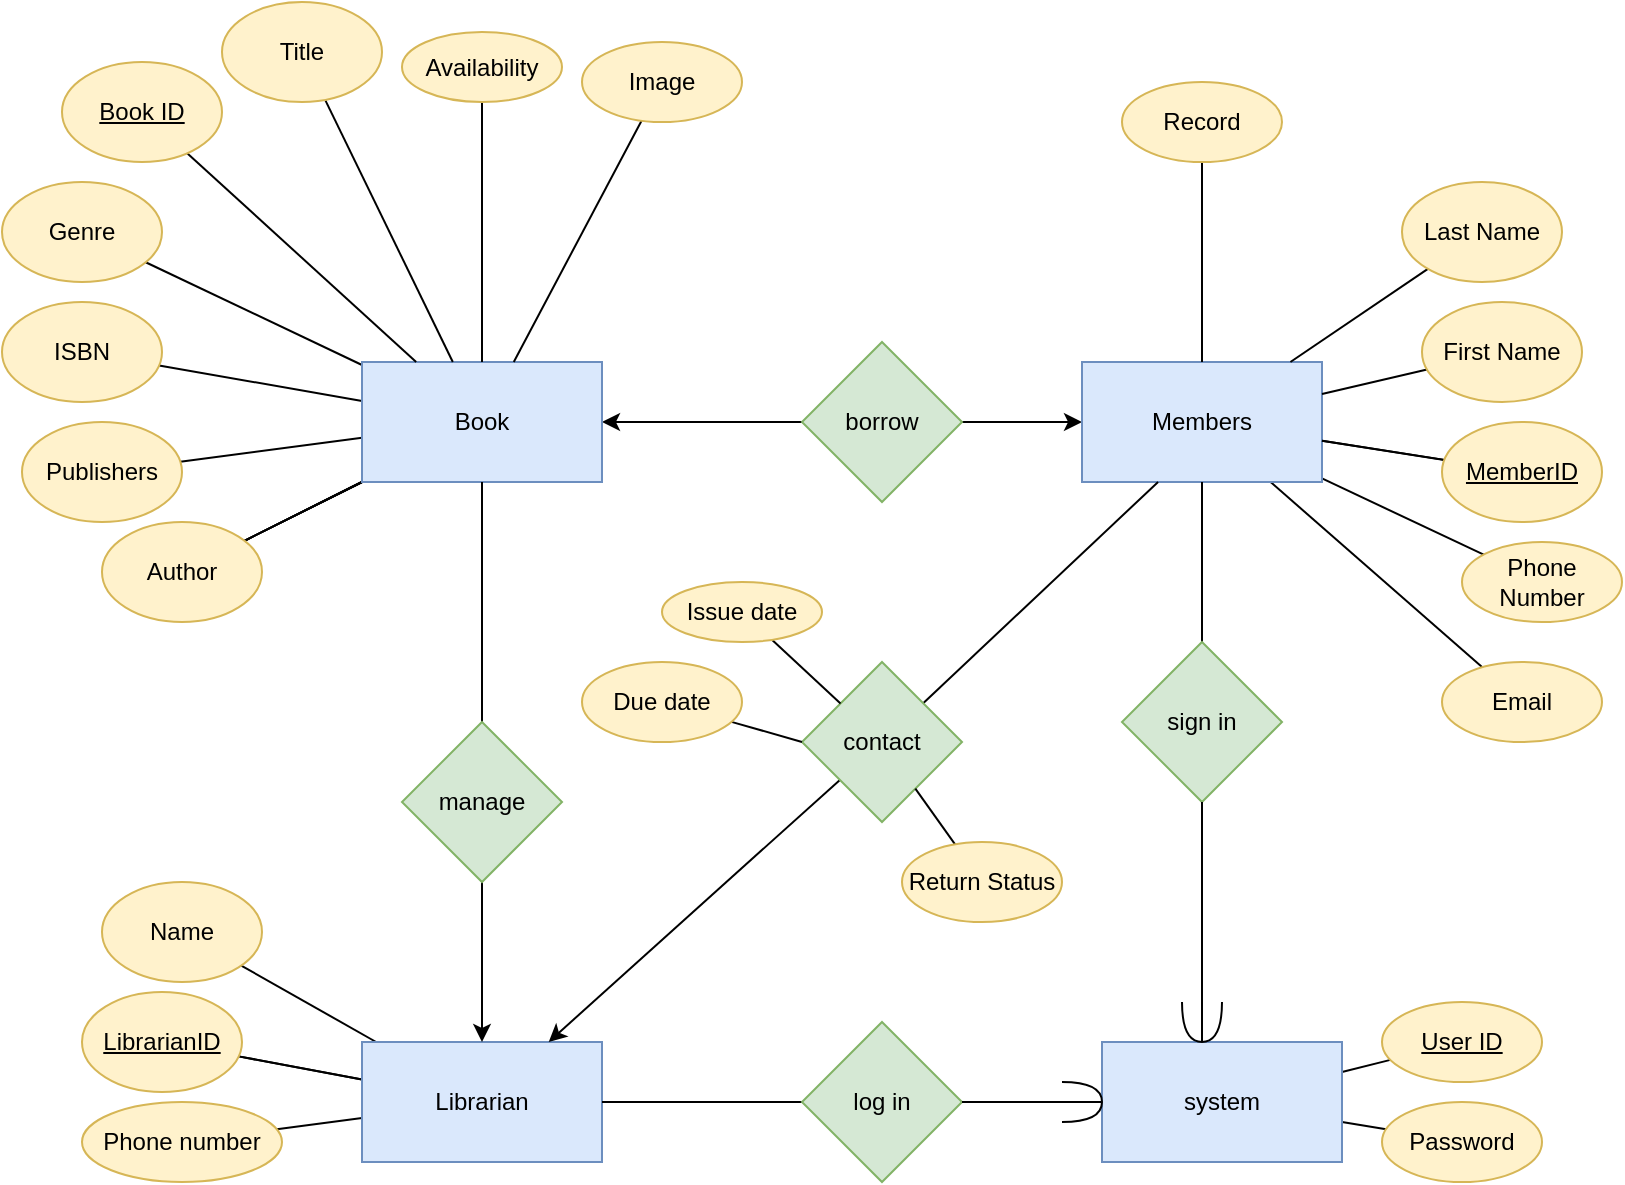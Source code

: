 <mxfile version="21.1.2" type="device">
  <diagram id="R2lEEEUBdFMjLlhIrx00" name="Page-1">
    <mxGraphModel dx="867" dy="820" grid="1" gridSize="10" guides="1" tooltips="1" connect="1" arrows="1" fold="1" page="1" pageScale="1" pageWidth="850" pageHeight="1100" math="0" shadow="0" extFonts="Permanent Marker^https://fonts.googleapis.com/css?family=Permanent+Marker">
      <root>
        <mxCell id="0" />
        <mxCell id="1" parent="0" />
        <mxCell id="xb4tpsyRX88__qetT4gH-3" value="" style="rounded=0;orthogonalLoop=1;jettySize=auto;html=1;endArrow=none;endFill=0;" parent="1" source="xb4tpsyRX88__qetT4gH-1" target="xb4tpsyRX88__qetT4gH-2" edge="1">
          <mxGeometry relative="1" as="geometry" />
        </mxCell>
        <mxCell id="xb4tpsyRX88__qetT4gH-4" value="" style="edgeStyle=none;rounded=0;orthogonalLoop=1;jettySize=auto;html=1;endArrow=none;endFill=0;" parent="1" source="xb4tpsyRX88__qetT4gH-1" target="xb4tpsyRX88__qetT4gH-2" edge="1">
          <mxGeometry relative="1" as="geometry" />
        </mxCell>
        <mxCell id="xb4tpsyRX88__qetT4gH-5" value="" style="edgeStyle=none;rounded=0;orthogonalLoop=1;jettySize=auto;html=1;endArrow=none;endFill=0;" parent="1" source="xb4tpsyRX88__qetT4gH-1" target="xb4tpsyRX88__qetT4gH-2" edge="1">
          <mxGeometry relative="1" as="geometry" />
        </mxCell>
        <mxCell id="xb4tpsyRX88__qetT4gH-6" value="" style="edgeStyle=none;rounded=0;orthogonalLoop=1;jettySize=auto;html=1;endArrow=none;endFill=0;" parent="1" source="xb4tpsyRX88__qetT4gH-1" target="xb4tpsyRX88__qetT4gH-2" edge="1">
          <mxGeometry relative="1" as="geometry" />
        </mxCell>
        <mxCell id="xb4tpsyRX88__qetT4gH-8" value="" style="edgeStyle=none;rounded=0;orthogonalLoop=1;jettySize=auto;html=1;endArrow=none;endFill=0;" parent="1" source="xb4tpsyRX88__qetT4gH-1" target="xb4tpsyRX88__qetT4gH-7" edge="1">
          <mxGeometry relative="1" as="geometry" />
        </mxCell>
        <mxCell id="xb4tpsyRX88__qetT4gH-10" value="" style="edgeStyle=none;rounded=0;orthogonalLoop=1;jettySize=auto;html=1;endArrow=none;endFill=0;" parent="1" source="xb4tpsyRX88__qetT4gH-1" target="xb4tpsyRX88__qetT4gH-9" edge="1">
          <mxGeometry relative="1" as="geometry" />
        </mxCell>
        <mxCell id="xb4tpsyRX88__qetT4gH-12" value="" style="edgeStyle=none;rounded=0;orthogonalLoop=1;jettySize=auto;html=1;endArrow=none;endFill=0;startArrow=classic;startFill=1;" parent="1" source="xb4tpsyRX88__qetT4gH-1" target="xb4tpsyRX88__qetT4gH-11" edge="1">
          <mxGeometry relative="1" as="geometry" />
        </mxCell>
        <mxCell id="xb4tpsyRX88__qetT4gH-66" value="" style="edgeStyle=none;rounded=0;orthogonalLoop=1;jettySize=auto;html=1;endArrow=none;endFill=0;" parent="1" source="xb4tpsyRX88__qetT4gH-1" target="xb4tpsyRX88__qetT4gH-65" edge="1">
          <mxGeometry relative="1" as="geometry" />
        </mxCell>
        <mxCell id="xb4tpsyRX88__qetT4gH-1" value="Book" style="rounded=0;whiteSpace=wrap;html=1;fillColor=#dae8fc;strokeColor=#6c8ebf;" parent="1" vertex="1">
          <mxGeometry x="200" y="200" width="120" height="60" as="geometry" />
        </mxCell>
        <mxCell id="xb4tpsyRX88__qetT4gH-2" value="Author" style="ellipse;whiteSpace=wrap;html=1;rounded=0;fillColor=#fff2cc;strokeColor=#d6b656;" parent="1" vertex="1">
          <mxGeometry x="70" y="280" width="80" height="50" as="geometry" />
        </mxCell>
        <mxCell id="xb4tpsyRX88__qetT4gH-7" value="Publishers" style="ellipse;whiteSpace=wrap;html=1;rounded=0;fillColor=#fff2cc;strokeColor=#d6b656;" parent="1" vertex="1">
          <mxGeometry x="30" y="230" width="80" height="50" as="geometry" />
        </mxCell>
        <mxCell id="xb4tpsyRX88__qetT4gH-9" value="ISBN" style="ellipse;whiteSpace=wrap;html=1;rounded=0;fillColor=#fff2cc;strokeColor=#d6b656;" parent="1" vertex="1">
          <mxGeometry x="20" y="170" width="80" height="50" as="geometry" />
        </mxCell>
        <mxCell id="xb4tpsyRX88__qetT4gH-14" value="" style="edgeStyle=none;rounded=0;orthogonalLoop=1;jettySize=auto;html=1;endArrow=classic;endFill=1;" parent="1" source="xb4tpsyRX88__qetT4gH-11" target="xb4tpsyRX88__qetT4gH-13" edge="1">
          <mxGeometry relative="1" as="geometry" />
        </mxCell>
        <mxCell id="xb4tpsyRX88__qetT4gH-11" value="borrow" style="rhombus;whiteSpace=wrap;html=1;rounded=0;fillColor=#d5e8d4;strokeColor=#82b366;" parent="1" vertex="1">
          <mxGeometry x="420" y="190" width="80" height="80" as="geometry" />
        </mxCell>
        <mxCell id="xb4tpsyRX88__qetT4gH-33" value="" style="edgeStyle=none;rounded=0;orthogonalLoop=1;jettySize=auto;html=1;endArrow=none;endFill=0;" parent="1" source="xb4tpsyRX88__qetT4gH-13" target="xb4tpsyRX88__qetT4gH-32" edge="1">
          <mxGeometry relative="1" as="geometry" />
        </mxCell>
        <mxCell id="xb4tpsyRX88__qetT4gH-51" value="" style="edgeStyle=none;rounded=0;orthogonalLoop=1;jettySize=auto;html=1;endArrow=none;endFill=0;" parent="1" source="xb4tpsyRX88__qetT4gH-13" target="xb4tpsyRX88__qetT4gH-50" edge="1">
          <mxGeometry relative="1" as="geometry" />
        </mxCell>
        <mxCell id="xb4tpsyRX88__qetT4gH-13" value="Members" style="whiteSpace=wrap;html=1;rounded=0;fillColor=#dae8fc;strokeColor=#6c8ebf;" parent="1" vertex="1">
          <mxGeometry x="560" y="200" width="120" height="60" as="geometry" />
        </mxCell>
        <mxCell id="xb4tpsyRX88__qetT4gH-19" value="" style="edgeStyle=none;rounded=0;orthogonalLoop=1;jettySize=auto;html=1;endArrow=none;endFill=0;" parent="1" source="xb4tpsyRX88__qetT4gH-16" target="xb4tpsyRX88__qetT4gH-18" edge="1">
          <mxGeometry relative="1" as="geometry" />
        </mxCell>
        <mxCell id="xb4tpsyRX88__qetT4gH-23" value="" style="edgeStyle=none;rounded=0;orthogonalLoop=1;jettySize=auto;html=1;endArrow=none;endFill=0;" parent="1" source="xb4tpsyRX88__qetT4gH-16" target="xb4tpsyRX88__qetT4gH-22" edge="1">
          <mxGeometry relative="1" as="geometry" />
        </mxCell>
        <mxCell id="xb4tpsyRX88__qetT4gH-58" value="" style="edgeStyle=none;rounded=0;orthogonalLoop=1;jettySize=auto;html=1;endArrow=none;endFill=0;" parent="1" source="xb4tpsyRX88__qetT4gH-16" target="xb4tpsyRX88__qetT4gH-22" edge="1">
          <mxGeometry relative="1" as="geometry" />
        </mxCell>
        <mxCell id="3SSYS_Ih3W2ZmXRvELC8-4" value="" style="edgeStyle=none;rounded=0;orthogonalLoop=1;jettySize=auto;html=1;endArrow=none;endFill=0;" parent="1" source="xb4tpsyRX88__qetT4gH-16" target="3SSYS_Ih3W2ZmXRvELC8-3" edge="1">
          <mxGeometry relative="1" as="geometry" />
        </mxCell>
        <mxCell id="xb4tpsyRX88__qetT4gH-16" value="Librarian" style="whiteSpace=wrap;html=1;rounded=0;fillColor=#dae8fc;strokeColor=#6c8ebf;" parent="1" vertex="1">
          <mxGeometry x="200" y="540" width="120" height="60" as="geometry" />
        </mxCell>
        <mxCell id="xb4tpsyRX88__qetT4gH-18" value="Name" style="ellipse;whiteSpace=wrap;html=1;rounded=0;fillColor=#fff2cc;strokeColor=#d6b656;" parent="1" vertex="1">
          <mxGeometry x="70" y="460" width="80" height="50" as="geometry" />
        </mxCell>
        <mxCell id="xb4tpsyRX88__qetT4gH-22" value="&lt;u&gt;LibrarianID&lt;/u&gt;" style="ellipse;whiteSpace=wrap;html=1;rounded=0;fillColor=#fff2cc;strokeColor=#d6b656;" parent="1" vertex="1">
          <mxGeometry x="60" y="515" width="80" height="50" as="geometry" />
        </mxCell>
        <mxCell id="xb4tpsyRX88__qetT4gH-29" value="" style="edgeStyle=none;rounded=0;orthogonalLoop=1;jettySize=auto;html=1;endArrow=none;endFill=0;" parent="1" source="xb4tpsyRX88__qetT4gH-24" target="xb4tpsyRX88__qetT4gH-13" edge="1">
          <mxGeometry relative="1" as="geometry" />
        </mxCell>
        <mxCell id="xb4tpsyRX88__qetT4gH-24" value="First Name" style="ellipse;whiteSpace=wrap;html=1;rounded=0;fillColor=#fff2cc;strokeColor=#d6b656;" parent="1" vertex="1">
          <mxGeometry x="730" y="170" width="80" height="50" as="geometry" />
        </mxCell>
        <mxCell id="xb4tpsyRX88__qetT4gH-27" value="" style="edgeStyle=none;rounded=0;orthogonalLoop=1;jettySize=auto;html=1;endArrow=none;endFill=0;" parent="1" source="xb4tpsyRX88__qetT4gH-13" target="xb4tpsyRX88__qetT4gH-26" edge="1">
          <mxGeometry relative="1" as="geometry">
            <mxPoint x="680" y="230" as="sourcePoint" />
            <mxPoint x="780" y="230" as="targetPoint" />
          </mxGeometry>
        </mxCell>
        <mxCell id="xb4tpsyRX88__qetT4gH-28" value="" style="edgeStyle=none;rounded=0;orthogonalLoop=1;jettySize=auto;html=1;endArrow=none;endFill=0;" parent="1" source="xb4tpsyRX88__qetT4gH-26" target="xb4tpsyRX88__qetT4gH-13" edge="1">
          <mxGeometry relative="1" as="geometry" />
        </mxCell>
        <mxCell id="xb4tpsyRX88__qetT4gH-26" value="&lt;u&gt;MemberID&lt;/u&gt;" style="ellipse;whiteSpace=wrap;html=1;rounded=0;fillColor=#fff2cc;strokeColor=#d6b656;" parent="1" vertex="1">
          <mxGeometry x="740" y="230" width="80" height="50" as="geometry" />
        </mxCell>
        <mxCell id="xb4tpsyRX88__qetT4gH-32" value="Phone Number" style="ellipse;whiteSpace=wrap;html=1;rounded=0;fillColor=#fff2cc;strokeColor=#d6b656;" parent="1" vertex="1">
          <mxGeometry x="750" y="290" width="80" height="40" as="geometry" />
        </mxCell>
        <mxCell id="xb4tpsyRX88__qetT4gH-38" value="" style="edgeStyle=none;rounded=0;orthogonalLoop=1;jettySize=auto;html=1;endArrow=classic;endFill=1;" parent="1" source="xb4tpsyRX88__qetT4gH-36" target="xb4tpsyRX88__qetT4gH-16" edge="1">
          <mxGeometry relative="1" as="geometry" />
        </mxCell>
        <mxCell id="xb4tpsyRX88__qetT4gH-39" value="" style="edgeStyle=none;rounded=0;orthogonalLoop=1;jettySize=auto;html=1;endArrow=none;endFill=0;" parent="1" source="xb4tpsyRX88__qetT4gH-36" target="xb4tpsyRX88__qetT4gH-1" edge="1">
          <mxGeometry relative="1" as="geometry" />
        </mxCell>
        <mxCell id="xb4tpsyRX88__qetT4gH-36" value="manage" style="rhombus;whiteSpace=wrap;html=1;fillColor=#d5e8d4;strokeColor=#82b366;" parent="1" vertex="1">
          <mxGeometry x="220" y="380" width="80" height="80" as="geometry" />
        </mxCell>
        <mxCell id="xb4tpsyRX88__qetT4gH-55" value="" style="edgeStyle=none;rounded=0;orthogonalLoop=1;jettySize=auto;html=1;endArrow=none;endFill=0;entryX=0.317;entryY=1;entryDx=0;entryDy=0;entryPerimeter=0;" parent="1" source="xb4tpsyRX88__qetT4gH-40" target="xb4tpsyRX88__qetT4gH-13" edge="1">
          <mxGeometry relative="1" as="geometry">
            <mxPoint x="550" y="400" as="targetPoint" />
          </mxGeometry>
        </mxCell>
        <mxCell id="yxbQwqOl2DDBr9latGBP-2" value="" style="rounded=0;orthogonalLoop=1;jettySize=auto;html=1;" parent="1" source="xb4tpsyRX88__qetT4gH-40" target="xb4tpsyRX88__qetT4gH-16" edge="1">
          <mxGeometry relative="1" as="geometry" />
        </mxCell>
        <mxCell id="xb4tpsyRX88__qetT4gH-40" value="contact" style="rhombus;whiteSpace=wrap;html=1;rounded=0;fillColor=#d5e8d4;strokeColor=#82b366;" parent="1" vertex="1">
          <mxGeometry x="420" y="350" width="80" height="80" as="geometry" />
        </mxCell>
        <mxCell id="EC0jxy80tcTj28sGgCh9-4" value="" style="edgeStyle=none;rounded=0;orthogonalLoop=1;jettySize=auto;html=1;endArrow=none;endFill=0;" parent="1" source="xb4tpsyRX88__qetT4gH-43" target="xb4tpsyRX88__qetT4gH-40" edge="1">
          <mxGeometry relative="1" as="geometry" />
        </mxCell>
        <mxCell id="xb4tpsyRX88__qetT4gH-43" value="Issue date" style="ellipse;whiteSpace=wrap;html=1;rounded=0;fillColor=#fff2cc;strokeColor=#d6b656;" parent="1" vertex="1">
          <mxGeometry x="350" y="310" width="80" height="30" as="geometry" />
        </mxCell>
        <mxCell id="yxbQwqOl2DDBr9latGBP-1" value="" style="rounded=0;orthogonalLoop=1;jettySize=auto;html=1;endArrow=none;endFill=0;entryX=0;entryY=0.5;entryDx=0;entryDy=0;" parent="1" source="xb4tpsyRX88__qetT4gH-46" target="xb4tpsyRX88__qetT4gH-40" edge="1">
          <mxGeometry relative="1" as="geometry">
            <mxPoint x="433" y="544" as="targetPoint" />
          </mxGeometry>
        </mxCell>
        <mxCell id="xb4tpsyRX88__qetT4gH-46" value="Due date" style="ellipse;whiteSpace=wrap;html=1;rounded=0;fillColor=#fff2cc;strokeColor=#d6b656;" parent="1" vertex="1">
          <mxGeometry x="310" y="350" width="80" height="40" as="geometry" />
        </mxCell>
        <mxCell id="xb4tpsyRX88__qetT4gH-50" value="Email" style="ellipse;whiteSpace=wrap;html=1;rounded=0;fillColor=#fff2cc;strokeColor=#d6b656;" parent="1" vertex="1">
          <mxGeometry x="740" y="350" width="80" height="40" as="geometry" />
        </mxCell>
        <mxCell id="xb4tpsyRX88__qetT4gH-62" value="" style="edgeStyle=none;rounded=0;orthogonalLoop=1;jettySize=auto;html=1;endArrow=none;endFill=0;" parent="1" source="xb4tpsyRX88__qetT4gH-40" target="xb4tpsyRX88__qetT4gH-61" edge="1">
          <mxGeometry relative="1" as="geometry">
            <mxPoint x="430" y="428.333" as="sourcePoint" />
          </mxGeometry>
        </mxCell>
        <mxCell id="xb4tpsyRX88__qetT4gH-60" value="" style="edgeStyle=none;rounded=0;orthogonalLoop=1;jettySize=auto;html=1;endArrow=none;endFill=0;" parent="1" source="xb4tpsyRX88__qetT4gH-59" target="xb4tpsyRX88__qetT4gH-1" edge="1">
          <mxGeometry relative="1" as="geometry" />
        </mxCell>
        <mxCell id="xb4tpsyRX88__qetT4gH-59" value="Title" style="ellipse;whiteSpace=wrap;html=1;rounded=0;fillColor=#fff2cc;strokeColor=#d6b656;" parent="1" vertex="1">
          <mxGeometry x="130" y="20" width="80" height="50" as="geometry" />
        </mxCell>
        <mxCell id="xb4tpsyRX88__qetT4gH-61" value="Return Status" style="ellipse;whiteSpace=wrap;html=1;rounded=0;fillColor=#fff2cc;strokeColor=#d6b656;" parent="1" vertex="1">
          <mxGeometry x="470" y="440" width="80" height="40" as="geometry" />
        </mxCell>
        <mxCell id="xb4tpsyRX88__qetT4gH-64" value="" style="edgeStyle=none;rounded=0;orthogonalLoop=1;jettySize=auto;html=1;endArrow=none;endFill=0;" parent="1" source="xb4tpsyRX88__qetT4gH-63" target="xb4tpsyRX88__qetT4gH-1" edge="1">
          <mxGeometry relative="1" as="geometry" />
        </mxCell>
        <mxCell id="xb4tpsyRX88__qetT4gH-63" value="&lt;u&gt;Book ID&lt;/u&gt;" style="ellipse;whiteSpace=wrap;html=1;rounded=0;fillColor=#fff2cc;strokeColor=#d6b656;" parent="1" vertex="1">
          <mxGeometry x="50" y="50" width="80" height="50" as="geometry" />
        </mxCell>
        <mxCell id="xb4tpsyRX88__qetT4gH-65" value="Genre" style="ellipse;whiteSpace=wrap;html=1;rounded=0;fillColor=#fff2cc;strokeColor=#d6b656;" parent="1" vertex="1">
          <mxGeometry x="20" y="110" width="80" height="50" as="geometry" />
        </mxCell>
        <mxCell id="yxbQwqOl2DDBr9latGBP-8" value="" style="edgeStyle=none;rounded=0;orthogonalLoop=1;jettySize=auto;html=1;endArrow=none;endFill=0;" parent="1" source="yxbQwqOl2DDBr9latGBP-7" target="xb4tpsyRX88__qetT4gH-16" edge="1">
          <mxGeometry relative="1" as="geometry" />
        </mxCell>
        <mxCell id="yxbQwqOl2DDBr9latGBP-7" value="log in" style="rhombus;whiteSpace=wrap;html=1;rounded=0;fillColor=#d5e8d4;strokeColor=#82b366;" parent="1" vertex="1">
          <mxGeometry x="420" y="530" width="80" height="80" as="geometry" />
        </mxCell>
        <mxCell id="yxbQwqOl2DDBr9latGBP-12" value="" style="edgeStyle=none;rounded=0;orthogonalLoop=1;jettySize=auto;html=1;endArrow=none;endFill=0;" parent="1" source="yxbQwqOl2DDBr9latGBP-9" target="yxbQwqOl2DDBr9latGBP-11" edge="1">
          <mxGeometry relative="1" as="geometry" />
        </mxCell>
        <mxCell id="yxbQwqOl2DDBr9latGBP-15" value="" style="edgeStyle=none;rounded=0;orthogonalLoop=1;jettySize=auto;html=1;endArrow=none;endFill=0;" parent="1" source="yxbQwqOl2DDBr9latGBP-9" target="yxbQwqOl2DDBr9latGBP-14" edge="1">
          <mxGeometry relative="1" as="geometry" />
        </mxCell>
        <mxCell id="yxbQwqOl2DDBr9latGBP-9" value="system" style="whiteSpace=wrap;html=1;rounded=0;fillColor=#dae8fc;strokeColor=#6c8ebf;" parent="1" vertex="1">
          <mxGeometry x="570" y="540" width="120" height="60" as="geometry" />
        </mxCell>
        <mxCell id="yxbQwqOl2DDBr9latGBP-11" value="&lt;u&gt;User ID&lt;/u&gt;" style="ellipse;whiteSpace=wrap;html=1;rounded=0;fillColor=#fff2cc;strokeColor=#d6b656;" parent="1" vertex="1">
          <mxGeometry x="710" y="520" width="80" height="40" as="geometry" />
        </mxCell>
        <mxCell id="yxbQwqOl2DDBr9latGBP-14" value="Password" style="ellipse;whiteSpace=wrap;html=1;rounded=0;fillColor=#fff2cc;strokeColor=#d6b656;" parent="1" vertex="1">
          <mxGeometry x="710" y="570" width="80" height="40" as="geometry" />
        </mxCell>
        <mxCell id="8Ae30om9PxSAkU0IaVFc-2" value="" style="rounded=0;orthogonalLoop=1;jettySize=auto;html=1;endArrow=none;endFill=0;" parent="1" source="8Ae30om9PxSAkU0IaVFc-1" target="xb4tpsyRX88__qetT4gH-1" edge="1">
          <mxGeometry relative="1" as="geometry" />
        </mxCell>
        <mxCell id="8Ae30om9PxSAkU0IaVFc-1" value="Availability" style="ellipse;whiteSpace=wrap;html=1;fillColor=#fff2cc;strokeColor=#d6b656;rounded=0;" parent="1" vertex="1">
          <mxGeometry x="220" y="35" width="80" height="35" as="geometry" />
        </mxCell>
        <mxCell id="EC0jxy80tcTj28sGgCh9-3" value="" style="edgeStyle=none;rounded=0;orthogonalLoop=1;jettySize=auto;html=1;endArrow=none;endFill=0;exitX=1;exitY=0.5;exitDx=0;exitDy=0;exitPerimeter=0;" parent="1" source="Qi65Qj1onJfcgg75pa2s-4" target="yxbQwqOl2DDBr9latGBP-7" edge="1">
          <mxGeometry relative="1" as="geometry" />
        </mxCell>
        <mxCell id="Qi65Qj1onJfcgg75pa2s-4" value="" style="shape=requiredInterface;html=1;verticalLabelPosition=bottom;sketch=0;rotation=-180;direction=west;" parent="1" vertex="1">
          <mxGeometry x="550" y="560" width="20" height="20" as="geometry" />
        </mxCell>
        <mxCell id="FbRF_C25zrX3clCdIMPJ-3" value="" style="rounded=0;orthogonalLoop=1;jettySize=auto;html=1;endArrow=none;endFill=0;" parent="1" source="FbRF_C25zrX3clCdIMPJ-2" target="xb4tpsyRX88__qetT4gH-13" edge="1">
          <mxGeometry relative="1" as="geometry" />
        </mxCell>
        <mxCell id="FbRF_C25zrX3clCdIMPJ-2" value="Last Name" style="ellipse;whiteSpace=wrap;html=1;rounded=0;fillColor=#fff2cc;strokeColor=#d6b656;" parent="1" vertex="1">
          <mxGeometry x="720" y="110" width="80" height="50" as="geometry" />
        </mxCell>
        <mxCell id="FbRF_C25zrX3clCdIMPJ-8" value="" style="edgeStyle=none;rounded=0;orthogonalLoop=1;jettySize=auto;html=1;endArrow=none;endFill=0;" parent="1" source="FbRF_C25zrX3clCdIMPJ-5" target="xb4tpsyRX88__qetT4gH-13" edge="1">
          <mxGeometry relative="1" as="geometry" />
        </mxCell>
        <mxCell id="FbRF_C25zrX3clCdIMPJ-5" value="sign in" style="rhombus;whiteSpace=wrap;html=1;rounded=0;fillColor=#d5e8d4;strokeColor=#82b366;" parent="1" vertex="1">
          <mxGeometry x="580" y="340" width="80" height="80" as="geometry" />
        </mxCell>
        <mxCell id="FbRF_C25zrX3clCdIMPJ-6" value="" style="edgeStyle=none;rounded=0;orthogonalLoop=1;jettySize=auto;html=1;endArrow=none;endFill=0;exitX=1;exitY=0.5;exitDx=0;exitDy=0;exitPerimeter=0;" parent="1" source="FbRF_C25zrX3clCdIMPJ-7" target="FbRF_C25zrX3clCdIMPJ-5" edge="1">
          <mxGeometry relative="1" as="geometry" />
        </mxCell>
        <mxCell id="FbRF_C25zrX3clCdIMPJ-7" value="" style="shape=requiredInterface;html=1;verticalLabelPosition=bottom;sketch=0;rotation=-90;direction=west;" parent="1" vertex="1">
          <mxGeometry x="610" y="520" width="20" height="20" as="geometry" />
        </mxCell>
        <mxCell id="wBdS8xvpO8IM2sw-AXQi-2" value="" style="rounded=0;orthogonalLoop=1;jettySize=auto;html=1;endArrow=none;endFill=0;" parent="1" source="wBdS8xvpO8IM2sw-AXQi-1" target="xb4tpsyRX88__qetT4gH-1" edge="1">
          <mxGeometry relative="1" as="geometry" />
        </mxCell>
        <mxCell id="wBdS8xvpO8IM2sw-AXQi-1" value="Image" style="ellipse;whiteSpace=wrap;html=1;fillColor=#fff2cc;strokeColor=#d6b656;rounded=0;" parent="1" vertex="1">
          <mxGeometry x="310" y="40" width="80" height="40" as="geometry" />
        </mxCell>
        <mxCell id="3SSYS_Ih3W2ZmXRvELC8-2" value="" style="rounded=0;orthogonalLoop=1;jettySize=auto;html=1;endArrow=none;endFill=0;" parent="1" source="3SSYS_Ih3W2ZmXRvELC8-1" target="xb4tpsyRX88__qetT4gH-13" edge="1">
          <mxGeometry relative="1" as="geometry" />
        </mxCell>
        <mxCell id="3SSYS_Ih3W2ZmXRvELC8-1" value="Record" style="ellipse;whiteSpace=wrap;html=1;fillColor=#fff2cc;strokeColor=#d6b656;rounded=0;" parent="1" vertex="1">
          <mxGeometry x="580" y="60" width="80" height="40" as="geometry" />
        </mxCell>
        <mxCell id="3SSYS_Ih3W2ZmXRvELC8-3" value="Phone number" style="ellipse;whiteSpace=wrap;html=1;fillColor=#fff2cc;strokeColor=#d6b656;rounded=0;" parent="1" vertex="1">
          <mxGeometry x="60" y="570" width="100" height="40" as="geometry" />
        </mxCell>
      </root>
    </mxGraphModel>
  </diagram>
</mxfile>
